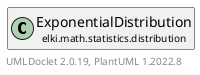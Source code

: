 @startuml
    remove .*\.(Instance|Par|Parameterizer|Factory)$
    set namespaceSeparator none
    hide empty fields
    hide empty methods

    class "<size:14>ExponentialDistribution.Par\n<size:10>elki.math.statistics.distribution" as elki.math.statistics.distribution.ExponentialDistribution.Par [[ExponentialDistribution.Par.html]] {
        {static} +RATE_ID: OptionID
        ~location: double
        ~rate: double
        +configure(Parameterization): void
        +make(): ExponentialDistribution
    }

    interface "<size:14>Distribution.Parameterizer\n<size:10>elki.math.statistics.distribution" as elki.math.statistics.distribution.Distribution.Parameterizer [[Distribution.Parameterizer.html]]
    class "<size:14>ExponentialDistribution\n<size:10>elki.math.statistics.distribution" as elki.math.statistics.distribution.ExponentialDistribution [[ExponentialDistribution.html]]

    elki.math.statistics.distribution.Distribution.Parameterizer <|.. elki.math.statistics.distribution.ExponentialDistribution.Par
    elki.math.statistics.distribution.ExponentialDistribution +-- elki.math.statistics.distribution.ExponentialDistribution.Par

    center footer UMLDoclet 2.0.19, PlantUML 1.2022.8
@enduml
